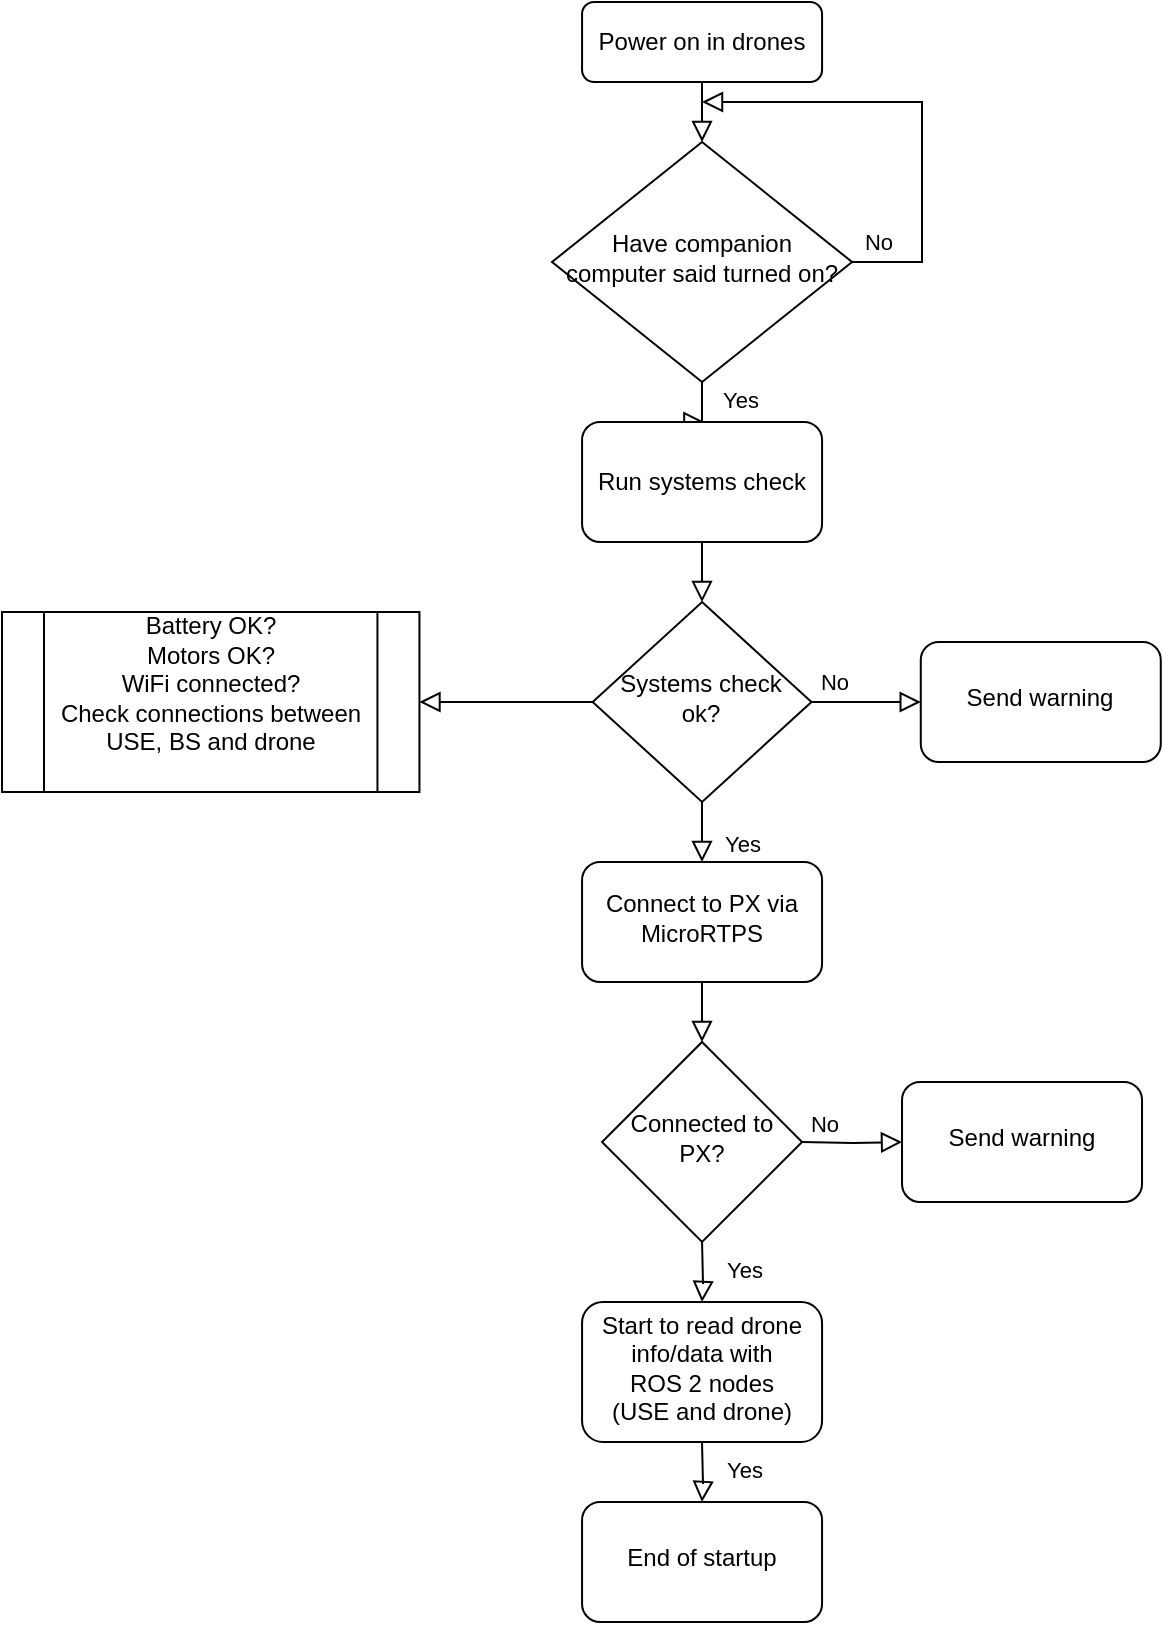 <mxfile version="14.6.3" type="github">
  <diagram id="C5RBs43oDa-KdzZeNtuy" name="Page-1">
    <mxGraphModel dx="716" dy="377" grid="1" gridSize="10" guides="1" tooltips="1" connect="1" arrows="1" fold="1" page="1" pageScale="1" pageWidth="827" pageHeight="1169" math="0" shadow="0">
      <root>
        <mxCell id="WIyWlLk6GJQsqaUBKTNV-0" />
        <mxCell id="WIyWlLk6GJQsqaUBKTNV-1" parent="WIyWlLk6GJQsqaUBKTNV-0" />
        <mxCell id="NLdrLcy91jlK9kiJ1mE5-17" value="" style="edgeStyle=orthogonalEdgeStyle;rounded=0;orthogonalLoop=1;jettySize=auto;html=1;endArrow=block;endFill=0;endSize=8;strokeWidth=1;entryX=0.5;entryY=0;entryDx=0;entryDy=0;" parent="WIyWlLk6GJQsqaUBKTNV-1" source="WIyWlLk6GJQsqaUBKTNV-3" target="bMEXo8M53ZU2Udsn2WIl-1" edge="1">
          <mxGeometry relative="1" as="geometry">
            <mxPoint x="371.333" y="205" as="targetPoint" />
          </mxGeometry>
        </mxCell>
        <mxCell id="WIyWlLk6GJQsqaUBKTNV-3" value="Power on in drones" style="rounded=1;whiteSpace=wrap;html=1;fontSize=12;glass=0;strokeWidth=1;shadow=0;" parent="WIyWlLk6GJQsqaUBKTNV-1" vertex="1">
          <mxGeometry x="310.03" y="100" width="120" height="40" as="geometry" />
        </mxCell>
        <mxCell id="bMEXo8M53ZU2Udsn2WIl-3" value="" style="edgeStyle=orthogonalEdgeStyle;rounded=0;orthogonalLoop=1;jettySize=auto;html=1;endArrow=block;endFill=0;endSize=8;strokeWidth=1;" edge="1" parent="WIyWlLk6GJQsqaUBKTNV-1" source="bMEXo8M53ZU2Udsn2WIl-1">
          <mxGeometry relative="1" as="geometry">
            <mxPoint x="370.714" y="310.05" as="targetPoint" />
          </mxGeometry>
        </mxCell>
        <mxCell id="bMEXo8M53ZU2Udsn2WIl-6" value="Yes" style="edgeLabel;html=1;align=center;verticalAlign=middle;resizable=0;points=[];" vertex="1" connectable="0" parent="bMEXo8M53ZU2Udsn2WIl-3">
          <mxGeometry x="-0.86" y="-1" relative="1" as="geometry">
            <mxPoint x="20" y="7" as="offset" />
          </mxGeometry>
        </mxCell>
        <mxCell id="bMEXo8M53ZU2Udsn2WIl-4" style="edgeStyle=orthogonalEdgeStyle;rounded=0;orthogonalLoop=1;jettySize=auto;html=1;endArrow=block;endFill=0;endSize=8;strokeWidth=1;" edge="1" parent="WIyWlLk6GJQsqaUBKTNV-1" source="bMEXo8M53ZU2Udsn2WIl-1">
          <mxGeometry relative="1" as="geometry">
            <mxPoint x="370" y="150" as="targetPoint" />
            <Array as="points">
              <mxPoint x="480" y="230" />
              <mxPoint x="480" y="150" />
              <mxPoint x="380" y="150" />
            </Array>
          </mxGeometry>
        </mxCell>
        <mxCell id="bMEXo8M53ZU2Udsn2WIl-5" value="No" style="edgeLabel;html=1;align=center;verticalAlign=middle;resizable=0;points=[];" vertex="1" connectable="0" parent="bMEXo8M53ZU2Udsn2WIl-4">
          <mxGeometry x="-0.885" relative="1" as="geometry">
            <mxPoint y="-10" as="offset" />
          </mxGeometry>
        </mxCell>
        <mxCell id="bMEXo8M53ZU2Udsn2WIl-1" value="Have companion computer said turned on?" style="rhombus;whiteSpace=wrap;html=1;shadow=0;fontFamily=Helvetica;fontSize=12;align=center;strokeWidth=1;spacing=6;spacingTop=-4;" vertex="1" parent="WIyWlLk6GJQsqaUBKTNV-1">
          <mxGeometry x="295.01" y="170" width="150.03" height="120" as="geometry" />
        </mxCell>
        <mxCell id="bMEXo8M53ZU2Udsn2WIl-19" value="" style="edgeStyle=orthogonalEdgeStyle;rounded=0;orthogonalLoop=1;jettySize=auto;html=1;endArrow=block;endFill=0;endSize=8;strokeWidth=1;" edge="1" parent="WIyWlLk6GJQsqaUBKTNV-1" source="bMEXo8M53ZU2Udsn2WIl-12" target="bMEXo8M53ZU2Udsn2WIl-16">
          <mxGeometry relative="1" as="geometry" />
        </mxCell>
        <mxCell id="bMEXo8M53ZU2Udsn2WIl-12" value="Run systems check" style="rounded=1;whiteSpace=wrap;html=1;" vertex="1" parent="WIyWlLk6GJQsqaUBKTNV-1">
          <mxGeometry x="310.03" y="310" width="120" height="60" as="geometry" />
        </mxCell>
        <mxCell id="bMEXo8M53ZU2Udsn2WIl-13" value="" style="edgeStyle=orthogonalEdgeStyle;rounded=0;orthogonalLoop=1;jettySize=auto;html=1;endArrow=block;endFill=0;endSize=8;strokeWidth=1;" edge="1" parent="WIyWlLk6GJQsqaUBKTNV-1" source="bMEXo8M53ZU2Udsn2WIl-16" target="bMEXo8M53ZU2Udsn2WIl-17">
          <mxGeometry relative="1" as="geometry" />
        </mxCell>
        <mxCell id="bMEXo8M53ZU2Udsn2WIl-14" value="No" style="edgeLabel;html=1;align=center;verticalAlign=middle;resizable=0;points=[];" vertex="1" connectable="0" parent="bMEXo8M53ZU2Udsn2WIl-13">
          <mxGeometry x="-0.356" y="-2" relative="1" as="geometry">
            <mxPoint x="-6" y="-12" as="offset" />
          </mxGeometry>
        </mxCell>
        <mxCell id="bMEXo8M53ZU2Udsn2WIl-15" value="" style="edgeStyle=orthogonalEdgeStyle;rounded=0;orthogonalLoop=1;jettySize=auto;html=1;endArrow=block;endFill=0;endSize=8;strokeWidth=1;" edge="1" parent="WIyWlLk6GJQsqaUBKTNV-1" source="bMEXo8M53ZU2Udsn2WIl-16" target="bMEXo8M53ZU2Udsn2WIl-18">
          <mxGeometry relative="1" as="geometry" />
        </mxCell>
        <mxCell id="bMEXo8M53ZU2Udsn2WIl-20" value="&lt;div&gt;Yes&lt;/div&gt;" style="edgeLabel;html=1;align=center;verticalAlign=middle;resizable=0;points=[];" vertex="1" connectable="0" parent="bMEXo8M53ZU2Udsn2WIl-15">
          <mxGeometry x="-0.252" y="1" relative="1" as="geometry">
            <mxPoint x="19" y="2" as="offset" />
          </mxGeometry>
        </mxCell>
        <mxCell id="bMEXo8M53ZU2Udsn2WIl-22" value="" style="edgeStyle=orthogonalEdgeStyle;rounded=0;orthogonalLoop=1;jettySize=auto;html=1;endArrow=block;endFill=0;endSize=8;strokeWidth=1;" edge="1" parent="WIyWlLk6GJQsqaUBKTNV-1" source="bMEXo8M53ZU2Udsn2WIl-16" target="bMEXo8M53ZU2Udsn2WIl-21">
          <mxGeometry relative="1" as="geometry" />
        </mxCell>
        <mxCell id="bMEXo8M53ZU2Udsn2WIl-16" value="Systems check ok?" style="rhombus;whiteSpace=wrap;html=1;shadow=0;fontFamily=Helvetica;fontSize=12;align=center;strokeWidth=1;spacing=6;spacingTop=-4;" vertex="1" parent="WIyWlLk6GJQsqaUBKTNV-1">
          <mxGeometry x="315.33" y="400" width="109.41" height="100" as="geometry" />
        </mxCell>
        <mxCell id="bMEXo8M53ZU2Udsn2WIl-17" value="&lt;div&gt;Send warning&lt;br&gt;&lt;/div&gt;" style="whiteSpace=wrap;html=1;shadow=0;strokeWidth=1;spacing=6;spacingTop=-4;rounded=1;" vertex="1" parent="WIyWlLk6GJQsqaUBKTNV-1">
          <mxGeometry x="479.385" y="420" width="120" height="60" as="geometry" />
        </mxCell>
        <mxCell id="bMEXo8M53ZU2Udsn2WIl-24" value="" style="edgeStyle=orthogonalEdgeStyle;rounded=0;orthogonalLoop=1;jettySize=auto;html=1;endArrow=block;endFill=0;endSize=8;strokeWidth=1;" edge="1" parent="WIyWlLk6GJQsqaUBKTNV-1" source="bMEXo8M53ZU2Udsn2WIl-18" target="bMEXo8M53ZU2Udsn2WIl-23">
          <mxGeometry relative="1" as="geometry" />
        </mxCell>
        <mxCell id="bMEXo8M53ZU2Udsn2WIl-18" value="Connect to PX via MicroRTPS" style="whiteSpace=wrap;html=1;shadow=0;strokeWidth=1;spacing=6;spacingTop=-4;rounded=1;" vertex="1" parent="WIyWlLk6GJQsqaUBKTNV-1">
          <mxGeometry x="310.035" y="530" width="120" height="60" as="geometry" />
        </mxCell>
        <mxCell id="bMEXo8M53ZU2Udsn2WIl-21" value="&lt;div&gt;Battery OK?&lt;/div&gt;&lt;div&gt;Motors OK?&lt;br&gt;WiFi connected?&lt;/div&gt;&lt;div&gt;Check connections between USE, BS and drone&lt;br&gt;&lt;/div&gt;&lt;div&gt;&lt;br&gt;&lt;/div&gt;" style="shape=process;whiteSpace=wrap;html=1;backgroundOutline=1;shadow=0;strokeWidth=1;spacing=6;spacingTop=-4;" vertex="1" parent="WIyWlLk6GJQsqaUBKTNV-1">
          <mxGeometry x="20" y="405" width="208.72" height="90" as="geometry" />
        </mxCell>
        <mxCell id="bMEXo8M53ZU2Udsn2WIl-23" value="Connected to PX?" style="rhombus;whiteSpace=wrap;html=1;rounded=0;shadow=0;strokeWidth=1;spacing=6;spacingTop=-4;" vertex="1" parent="WIyWlLk6GJQsqaUBKTNV-1">
          <mxGeometry x="320.02" y="620" width="100.02" height="99.98" as="geometry" />
        </mxCell>
        <mxCell id="bMEXo8M53ZU2Udsn2WIl-25" value="" style="edgeStyle=orthogonalEdgeStyle;rounded=0;orthogonalLoop=1;jettySize=auto;html=1;endArrow=block;endFill=0;endSize=8;strokeWidth=1;" edge="1" parent="WIyWlLk6GJQsqaUBKTNV-1" target="bMEXo8M53ZU2Udsn2WIl-27">
          <mxGeometry relative="1" as="geometry">
            <mxPoint x="420.04" y="669.99" as="sourcePoint" />
          </mxGeometry>
        </mxCell>
        <mxCell id="bMEXo8M53ZU2Udsn2WIl-26" value="No" style="edgeLabel;html=1;align=center;verticalAlign=middle;resizable=0;points=[];" vertex="1" connectable="0" parent="bMEXo8M53ZU2Udsn2WIl-25">
          <mxGeometry x="-0.356" y="-2" relative="1" as="geometry">
            <mxPoint x="-6" y="-12" as="offset" />
          </mxGeometry>
        </mxCell>
        <mxCell id="bMEXo8M53ZU2Udsn2WIl-27" value="&lt;div&gt;Send warning&lt;br&gt;&lt;/div&gt;" style="whiteSpace=wrap;html=1;shadow=0;strokeWidth=1;spacing=6;spacingTop=-4;rounded=1;" vertex="1" parent="WIyWlLk6GJQsqaUBKTNV-1">
          <mxGeometry x="470.015" y="639.99" width="120" height="60" as="geometry" />
        </mxCell>
        <mxCell id="bMEXo8M53ZU2Udsn2WIl-33" value="" style="edgeStyle=orthogonalEdgeStyle;rounded=0;orthogonalLoop=1;jettySize=auto;html=1;endArrow=block;endFill=0;endSize=8;strokeWidth=1;" edge="1" parent="WIyWlLk6GJQsqaUBKTNV-1" target="bMEXo8M53ZU2Udsn2WIl-35">
          <mxGeometry relative="1" as="geometry">
            <mxPoint x="370.029" y="719.984" as="sourcePoint" />
          </mxGeometry>
        </mxCell>
        <mxCell id="bMEXo8M53ZU2Udsn2WIl-34" value="&lt;div&gt;Yes&lt;/div&gt;" style="edgeLabel;html=1;align=center;verticalAlign=middle;resizable=0;points=[];" vertex="1" connectable="0" parent="bMEXo8M53ZU2Udsn2WIl-33">
          <mxGeometry x="-0.252" y="1" relative="1" as="geometry">
            <mxPoint x="19" y="2" as="offset" />
          </mxGeometry>
        </mxCell>
        <mxCell id="bMEXo8M53ZU2Udsn2WIl-35" value="&lt;div&gt;Start to read drone info/data with&lt;/div&gt;&lt;div&gt; ROS 2 nodes &lt;br&gt;&lt;/div&gt;&lt;div&gt;(USE and drone)&lt;br&gt;&lt;/div&gt;" style="whiteSpace=wrap;html=1;shadow=0;strokeWidth=1;spacing=6;spacingTop=-4;rounded=1;" vertex="1" parent="WIyWlLk6GJQsqaUBKTNV-1">
          <mxGeometry x="310.03" y="749.99" width="120" height="70.01" as="geometry" />
        </mxCell>
        <mxCell id="bMEXo8M53ZU2Udsn2WIl-36" value="" style="edgeStyle=orthogonalEdgeStyle;rounded=0;orthogonalLoop=1;jettySize=auto;html=1;endArrow=block;endFill=0;endSize=8;strokeWidth=1;" edge="1" parent="WIyWlLk6GJQsqaUBKTNV-1" target="bMEXo8M53ZU2Udsn2WIl-38">
          <mxGeometry relative="1" as="geometry">
            <mxPoint x="370" y="819.998" as="sourcePoint" />
          </mxGeometry>
        </mxCell>
        <mxCell id="bMEXo8M53ZU2Udsn2WIl-37" value="&lt;div&gt;Yes&lt;/div&gt;" style="edgeLabel;html=1;align=center;verticalAlign=middle;resizable=0;points=[];" vertex="1" connectable="0" parent="bMEXo8M53ZU2Udsn2WIl-36">
          <mxGeometry x="-0.252" y="1" relative="1" as="geometry">
            <mxPoint x="19" y="2" as="offset" />
          </mxGeometry>
        </mxCell>
        <mxCell id="bMEXo8M53ZU2Udsn2WIl-38" value="End of startup" style="whiteSpace=wrap;html=1;shadow=0;strokeWidth=1;spacing=6;spacingTop=-4;rounded=1;" vertex="1" parent="WIyWlLk6GJQsqaUBKTNV-1">
          <mxGeometry x="310.035" y="850.03" width="120" height="60" as="geometry" />
        </mxCell>
      </root>
    </mxGraphModel>
  </diagram>
</mxfile>
